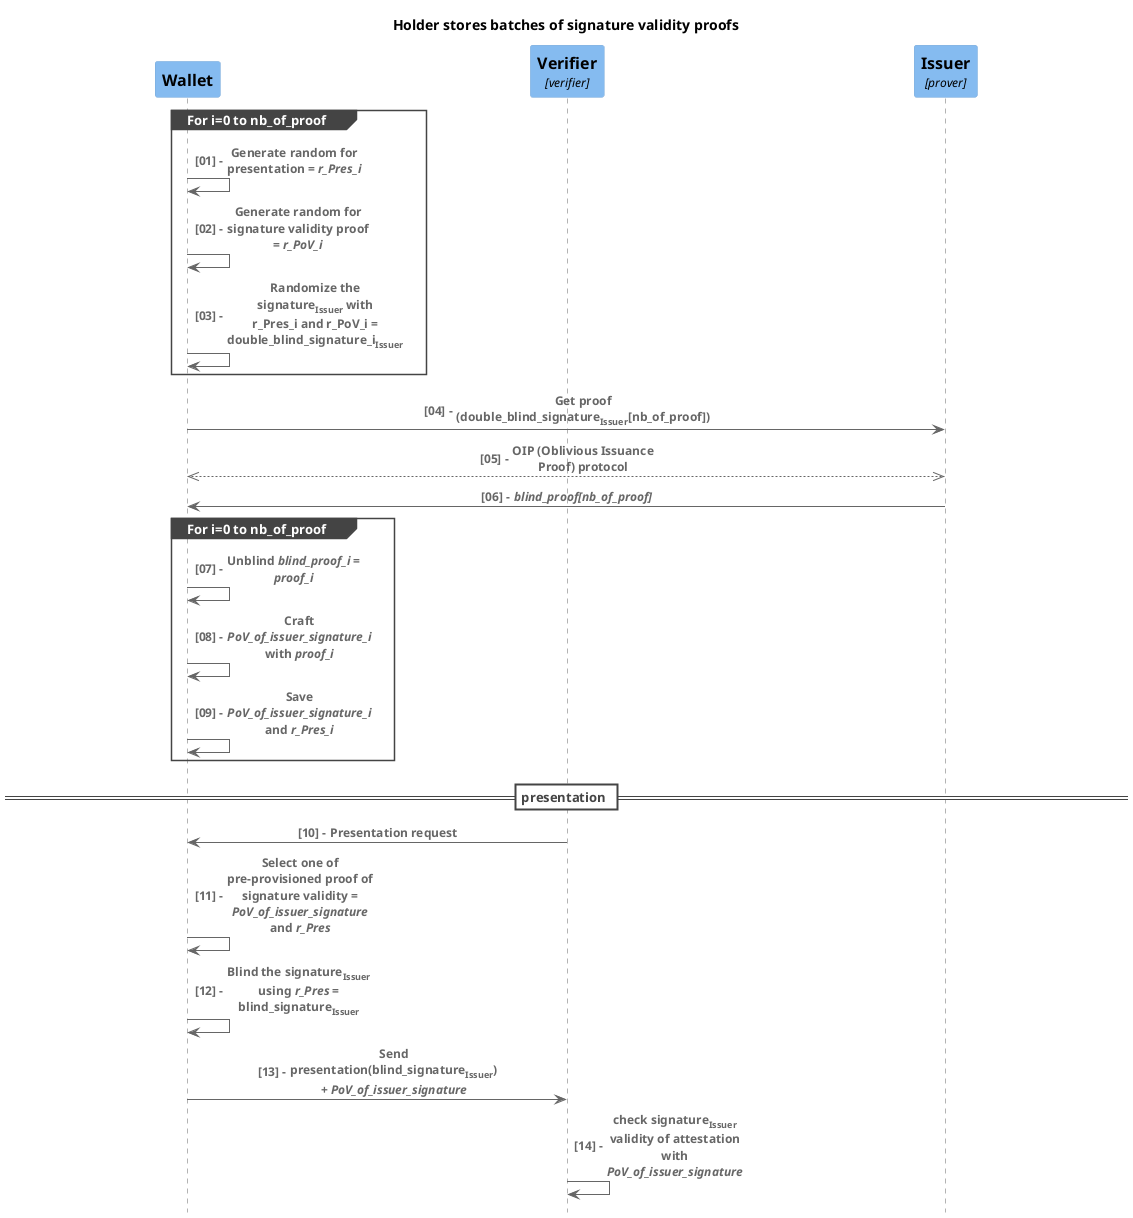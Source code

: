 @startuml 1/pov-batch
title Holder stores batches of signature validity proofs

skinparam ParticipantPadding 150

!include <c4/C4_Context.puml>
!include <c4/C4_Container.puml>
!include <c4/C4_Component.puml>
!include <c4/C4_Dynamic.puml>
!include <c4/C4_Sequence.puml>

HIDE_STEREOTYPE()
autonumber "<b>[00] - "

Component(wallet, "Wallet")
Component(verifier, "Verifier", "verifier")
Component(issuer, "Issuer", "prover")

group For i=0 to nb_of_proof
    Rel(wallet, wallet, "Generate random for presentation = //r_Pres_i//")
    Rel(wallet, wallet, "Generate random for signature validity proof = //r_PoV_i//")
    Rel(wallet, wallet, "Randomize the signature<sub>Issuer</sub> with r_Pres_i and r_PoV_i = double_blind_signature_i<sub>Issuer</sub>")
end

Rel(wallet, issuer, "Get proof (double_blind_signature<sub>Issuer</sub>[nb_of_proof])")
BiRel(wallet, issuer, "OIP (Oblivious Issuance Proof) protocol")
Rel(issuer, wallet, "//blind_proof[nb_of_proof]//")

group For i=0 to nb_of_proof
    Rel(wallet, wallet, "Unblind //blind_proof_i// = //proof_i//")
    Rel(wallet, wallet, "Craft //PoV_of_issuer_signature_i// with //proof_i//")
    Rel(wallet, wallet, "Save //PoV_of_issuer_signature_i// and //r_Pres_i//")
end

== presentation ==
Rel(verifier, wallet, "Presentation request")
Rel(wallet, wallet, "Select one of pre-provisioned proof of signature validity = //PoV_of_issuer_signature// and //r_Pres//")
Rel(wallet, wallet, "Blind the signature<sub>Issuer</sub> using //r_Pres// = blind_signature<sub>Issuer</sub>")
Rel(wallet, verifier, "Send presentation(blind_signature<sub>Issuer</sub>) + //PoV_of_issuer_signature//")
Rel(verifier, verifier, "check signature<sub>Issuer</sub> validity of attestation with //PoV_of_issuer_signature//")

@enduml